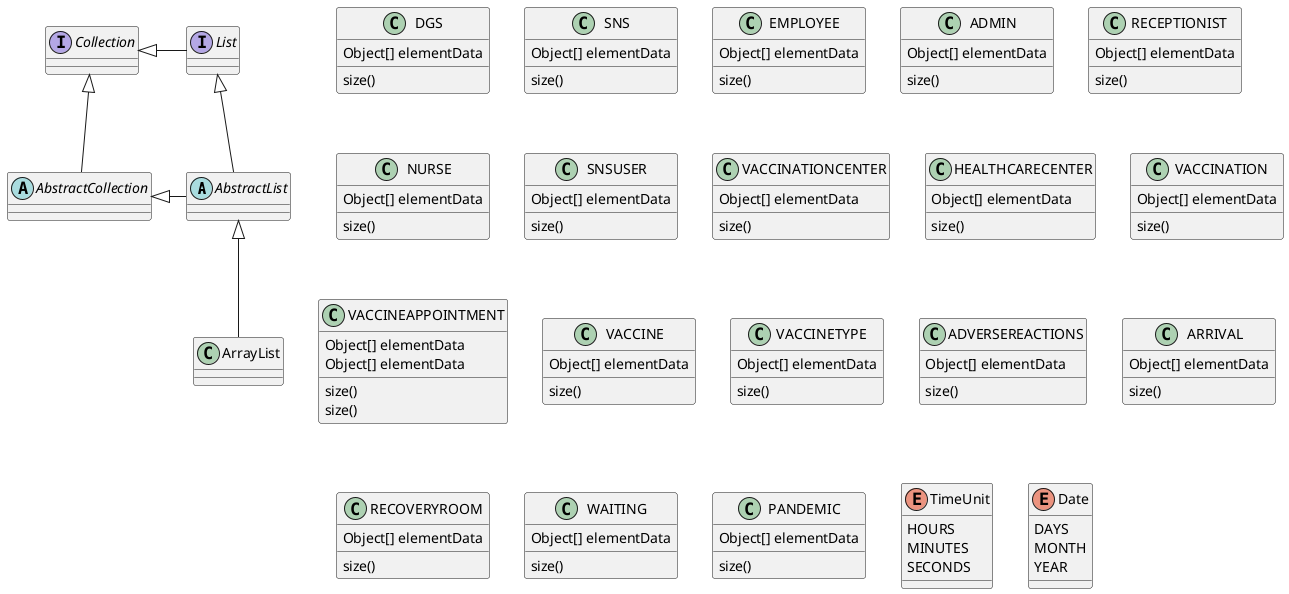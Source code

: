 @startuml
'https://plantuml.com/class-diagram

abstract class AbstractList
abstract AbstractCollection
interface List
interface Collection

List <|-- AbstractList
Collection <|-- AbstractCollection

Collection <|- List
AbstractCollection <|- AbstractList
AbstractList <|-- ArrayList

class DGS {
Object[] elementData
size()
}

class SNS {
Object[] elementData
size()
}
class EMPLOYEE {
Object[] elementData
size()
}
class ADMIN {
Object[] elementData
size()
}
class RECEPTIONIST {
Object[] elementData
size()
}
class NURSE {
Object[] elementData
size()
}
class SNSUSER {
Object[] elementData
size()
}
class VACCINATIONCENTER {
Object[] elementData
size()
}
class HEALTHCARECENTER {
Object[] elementData
size()
}
class VACCINATION {
Object[] elementData
size()
}
class VACCINEAPPOINTMENT {
Object[] elementData
size()
}
class VACCINE {
Object[] elementData
size()
}
class VACCINETYPE{
Object[] elementData
size()
}
class VACCINEAPPOINTMENT {
Object[] elementData
size()
}
class ADVERSEREACTIONS {
Object[] elementData
size()
}
class ARRIVAL{
Object[] elementData
size()
}
class RECOVERYROOM{
Object[] elementData
size()
}
class WAITING {
Object[] elementData
size()
}
class PANDEMIC {
Object[] elementData
size()
}
enum TimeUnit {
HOURS
MINUTES
SECONDS
}

enum Date {
DAYS
MONTH
YEAR
}

@enduml